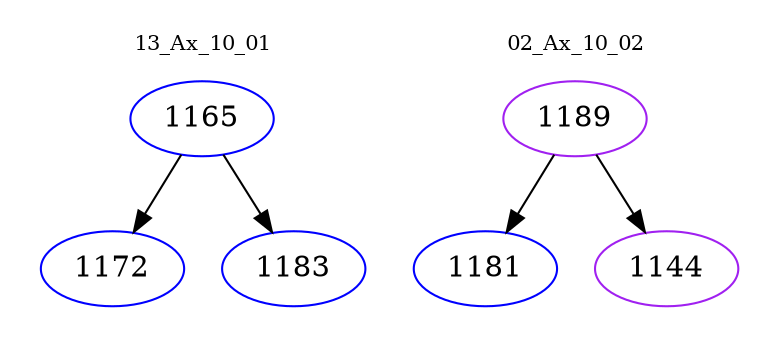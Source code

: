 digraph{
subgraph cluster_0 {
color = white
label = "13_Ax_10_01";
fontsize=10;
T0_1165 [label="1165", color="blue"]
T0_1165 -> T0_1172 [color="black"]
T0_1172 [label="1172", color="blue"]
T0_1165 -> T0_1183 [color="black"]
T0_1183 [label="1183", color="blue"]
}
subgraph cluster_1 {
color = white
label = "02_Ax_10_02";
fontsize=10;
T1_1189 [label="1189", color="purple"]
T1_1189 -> T1_1181 [color="black"]
T1_1181 [label="1181", color="blue"]
T1_1189 -> T1_1144 [color="black"]
T1_1144 [label="1144", color="purple"]
}
}
